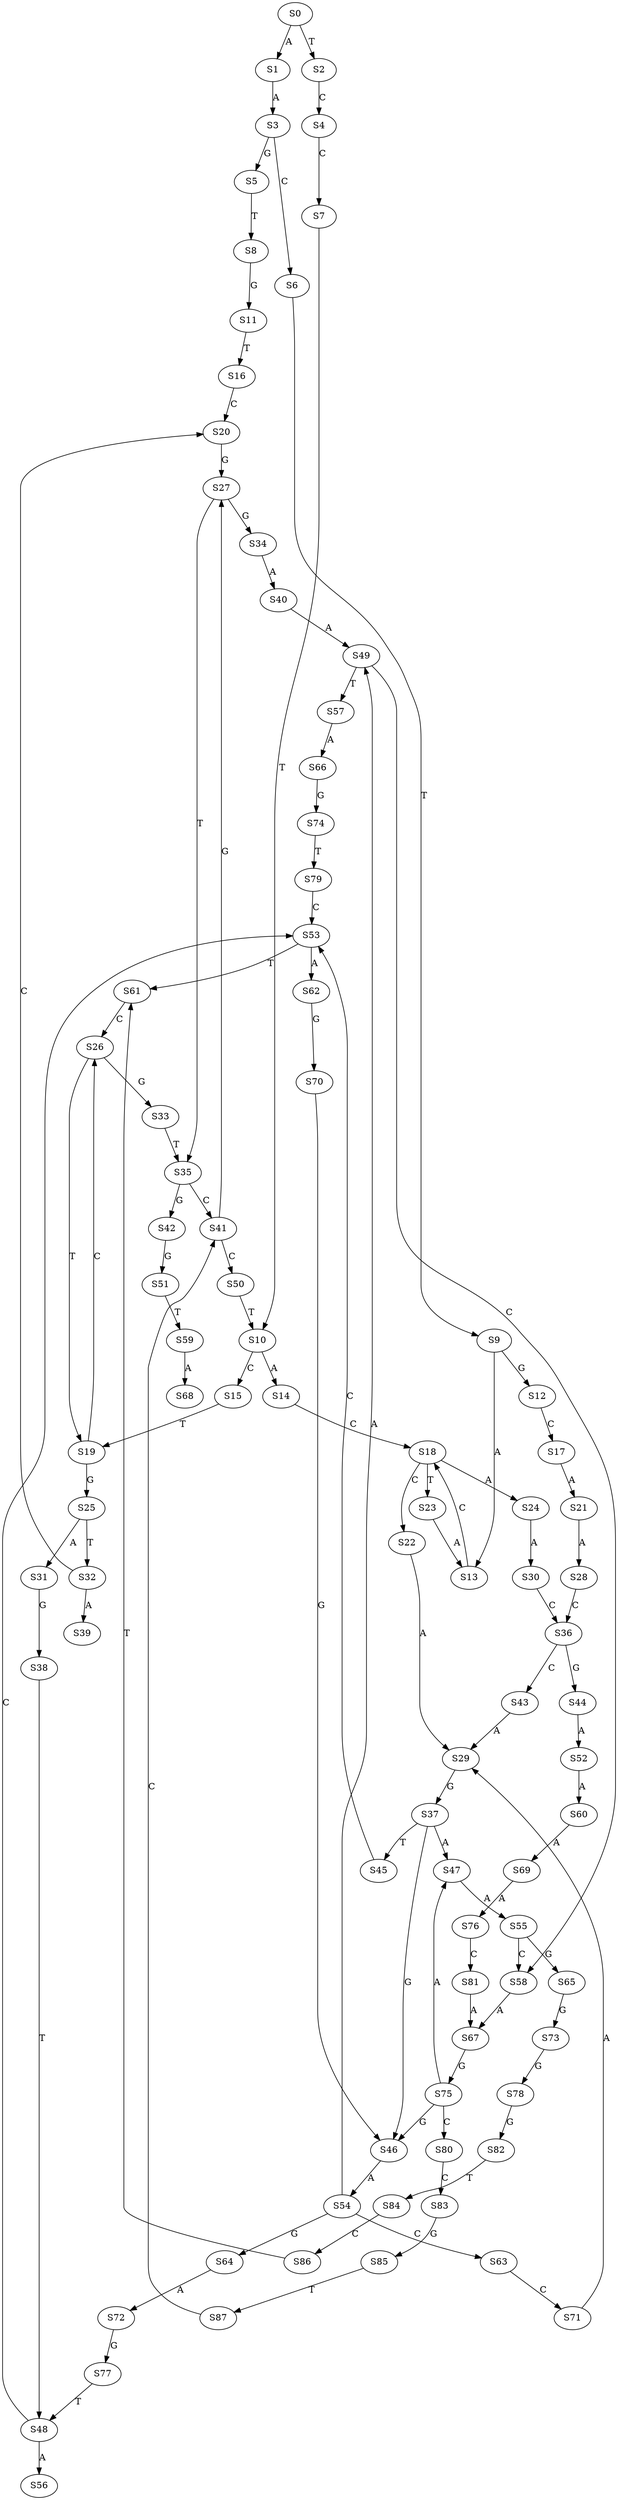 strict digraph  {
	S0 -> S1 [ label = A ];
	S0 -> S2 [ label = T ];
	S1 -> S3 [ label = A ];
	S2 -> S4 [ label = C ];
	S3 -> S5 [ label = G ];
	S3 -> S6 [ label = C ];
	S4 -> S7 [ label = C ];
	S5 -> S8 [ label = T ];
	S6 -> S9 [ label = T ];
	S7 -> S10 [ label = T ];
	S8 -> S11 [ label = G ];
	S9 -> S12 [ label = G ];
	S9 -> S13 [ label = A ];
	S10 -> S14 [ label = A ];
	S10 -> S15 [ label = C ];
	S11 -> S16 [ label = T ];
	S12 -> S17 [ label = C ];
	S13 -> S18 [ label = C ];
	S14 -> S18 [ label = C ];
	S15 -> S19 [ label = T ];
	S16 -> S20 [ label = C ];
	S17 -> S21 [ label = A ];
	S18 -> S22 [ label = C ];
	S18 -> S23 [ label = T ];
	S18 -> S24 [ label = A ];
	S19 -> S25 [ label = G ];
	S19 -> S26 [ label = C ];
	S20 -> S27 [ label = G ];
	S21 -> S28 [ label = A ];
	S22 -> S29 [ label = A ];
	S23 -> S13 [ label = A ];
	S24 -> S30 [ label = A ];
	S25 -> S31 [ label = A ];
	S25 -> S32 [ label = T ];
	S26 -> S19 [ label = T ];
	S26 -> S33 [ label = G ];
	S27 -> S34 [ label = G ];
	S27 -> S35 [ label = T ];
	S28 -> S36 [ label = C ];
	S29 -> S37 [ label = G ];
	S30 -> S36 [ label = C ];
	S31 -> S38 [ label = G ];
	S32 -> S39 [ label = A ];
	S32 -> S20 [ label = C ];
	S33 -> S35 [ label = T ];
	S34 -> S40 [ label = A ];
	S35 -> S41 [ label = C ];
	S35 -> S42 [ label = G ];
	S36 -> S43 [ label = C ];
	S36 -> S44 [ label = G ];
	S37 -> S45 [ label = T ];
	S37 -> S46 [ label = G ];
	S37 -> S47 [ label = A ];
	S38 -> S48 [ label = T ];
	S40 -> S49 [ label = A ];
	S41 -> S27 [ label = G ];
	S41 -> S50 [ label = C ];
	S42 -> S51 [ label = G ];
	S43 -> S29 [ label = A ];
	S44 -> S52 [ label = A ];
	S45 -> S53 [ label = C ];
	S46 -> S54 [ label = A ];
	S47 -> S55 [ label = A ];
	S48 -> S56 [ label = A ];
	S48 -> S53 [ label = C ];
	S49 -> S57 [ label = T ];
	S49 -> S58 [ label = C ];
	S50 -> S10 [ label = T ];
	S51 -> S59 [ label = T ];
	S52 -> S60 [ label = A ];
	S53 -> S61 [ label = T ];
	S53 -> S62 [ label = A ];
	S54 -> S49 [ label = A ];
	S54 -> S63 [ label = C ];
	S54 -> S64 [ label = G ];
	S55 -> S58 [ label = C ];
	S55 -> S65 [ label = G ];
	S57 -> S66 [ label = A ];
	S58 -> S67 [ label = A ];
	S59 -> S68 [ label = A ];
	S60 -> S69 [ label = A ];
	S61 -> S26 [ label = C ];
	S62 -> S70 [ label = G ];
	S63 -> S71 [ label = C ];
	S64 -> S72 [ label = A ];
	S65 -> S73 [ label = G ];
	S66 -> S74 [ label = G ];
	S67 -> S75 [ label = G ];
	S69 -> S76 [ label = A ];
	S70 -> S46 [ label = G ];
	S71 -> S29 [ label = A ];
	S72 -> S77 [ label = G ];
	S73 -> S78 [ label = G ];
	S74 -> S79 [ label = T ];
	S75 -> S46 [ label = G ];
	S75 -> S80 [ label = C ];
	S75 -> S47 [ label = A ];
	S76 -> S81 [ label = C ];
	S77 -> S48 [ label = T ];
	S78 -> S82 [ label = G ];
	S79 -> S53 [ label = C ];
	S80 -> S83 [ label = C ];
	S81 -> S67 [ label = A ];
	S82 -> S84 [ label = T ];
	S83 -> S85 [ label = G ];
	S84 -> S86 [ label = C ];
	S85 -> S87 [ label = T ];
	S86 -> S61 [ label = T ];
	S87 -> S41 [ label = C ];
}
